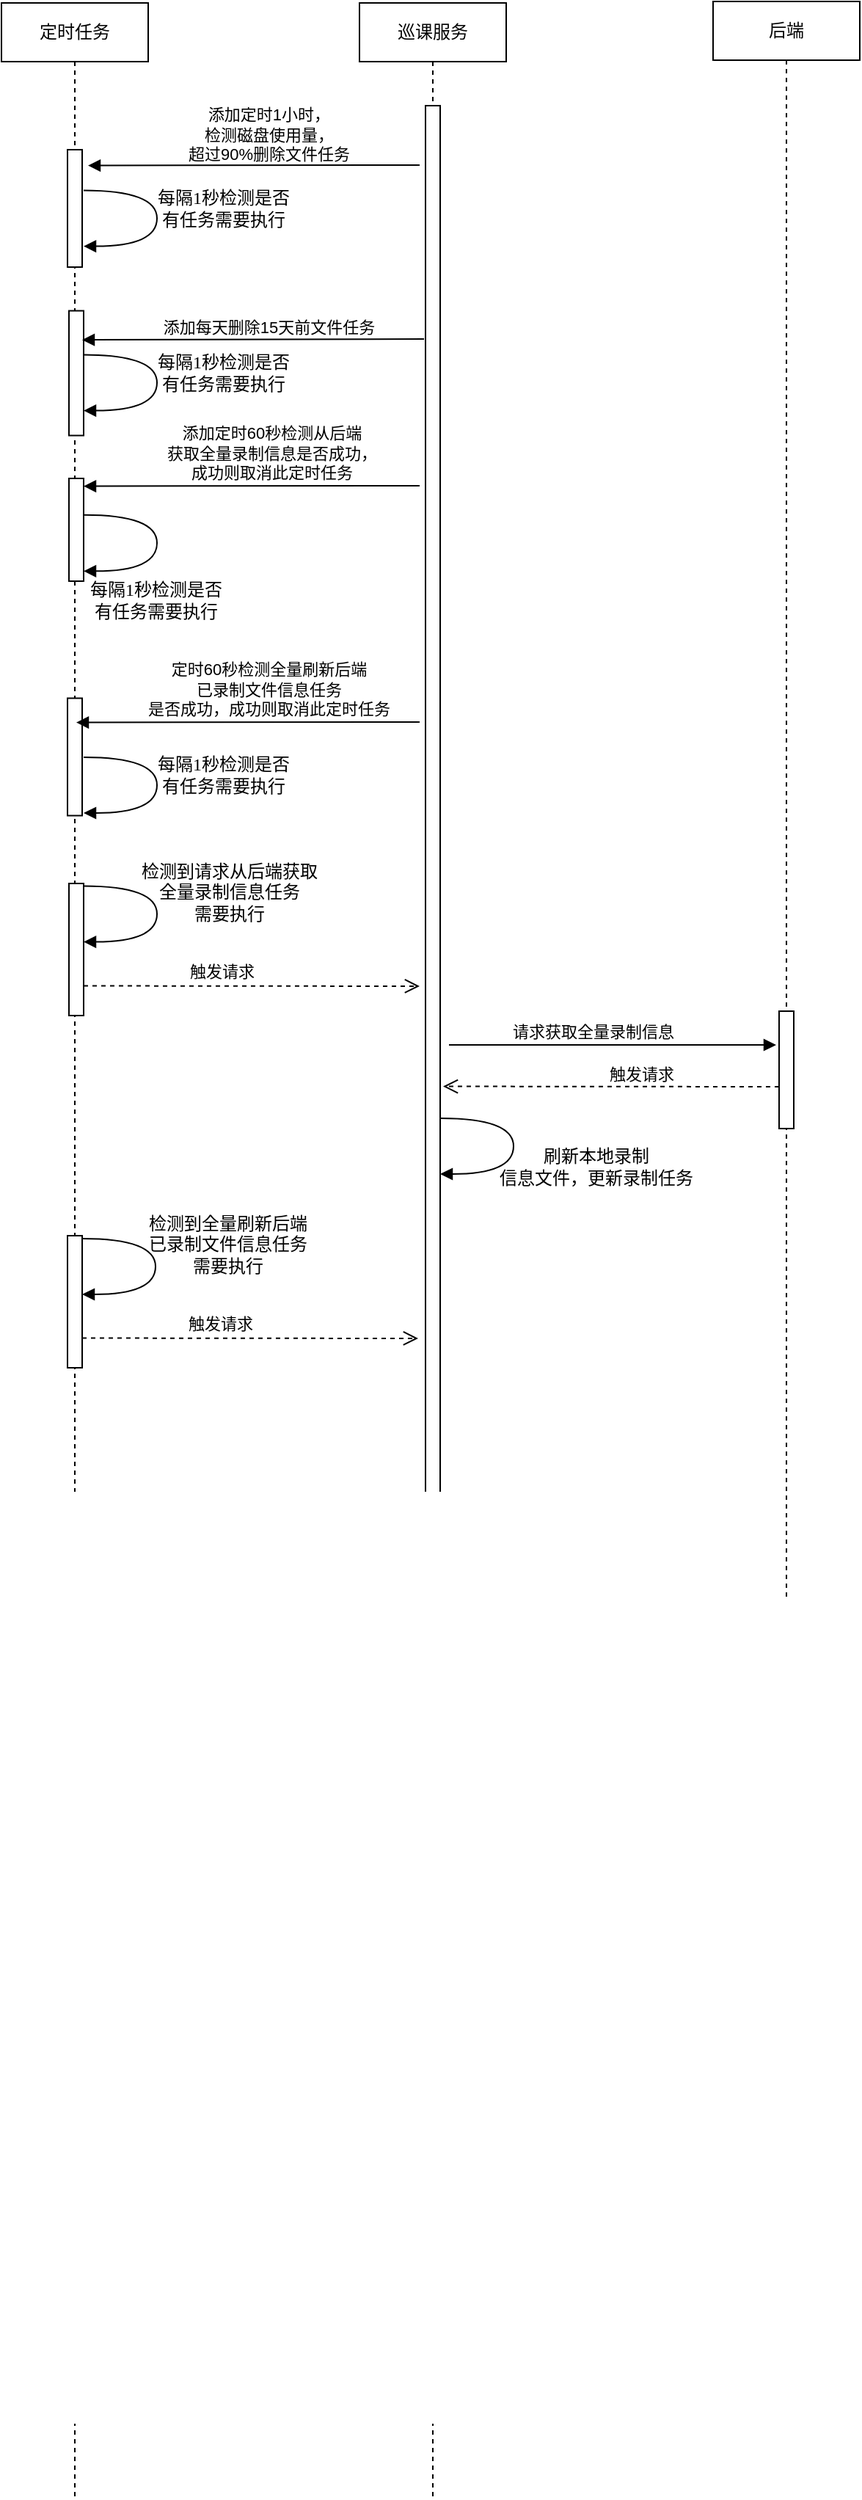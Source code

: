 <mxfile version="10.7.1" type="github"><diagram name="Page-1" id="13e1069c-82ec-6db2-03f1-153e76fe0fe0"><mxGraphModel dx="1038" dy="3942" grid="1" gridSize="10" guides="1" tooltips="1" connect="1" arrows="1" fold="1" page="1" pageScale="1" pageWidth="1100" pageHeight="850" background="#ffffff" math="0" shadow="0"><root><mxCell id="0"/><mxCell id="1" parent="0"/><mxCell id="mrcYyzupF4MPomptu69P-3" value="巡课服务" style="shape=umlLifeline;perimeter=lifelinePerimeter;whiteSpace=wrap;html=1;container=1;collapsible=0;recursiveResize=0;outlineConnect=0;" parent="1" vertex="1"><mxGeometry x="559" y="-2550" width="100" height="1700" as="geometry"/></mxCell><mxCell id="mrcYyzupF4MPomptu69P-4" value="" style="html=1;points=[];perimeter=orthogonalPerimeter;" parent="mrcYyzupF4MPomptu69P-3" vertex="1"><mxGeometry x="45" y="70" width="10" height="1500" as="geometry"/></mxCell><mxCell id="mrcYyzupF4MPomptu69P-5" value="定时任务" style="shape=umlLifeline;perimeter=lifelinePerimeter;whiteSpace=wrap;html=1;container=1;collapsible=0;recursiveResize=0;outlineConnect=0;" parent="1" vertex="1"><mxGeometry x="315" y="-2550" width="100" height="1700" as="geometry"/></mxCell><mxCell id="mrcYyzupF4MPomptu69P-7" value="" style="html=1;points=[];perimeter=orthogonalPerimeter;" parent="mrcYyzupF4MPomptu69P-5" vertex="1"><mxGeometry x="46" y="324" width="10" height="70" as="geometry"/></mxCell><mxCell id="mrcYyzupF4MPomptu69P-8" value="" style="html=1;points=[];perimeter=orthogonalPerimeter;" parent="mrcYyzupF4MPomptu69P-5" vertex="1"><mxGeometry x="46" y="600" width="10" height="90" as="geometry"/></mxCell><mxCell id="mrcYyzupF4MPomptu69P-10" value="" style="html=1;points=[];perimeter=orthogonalPerimeter;" parent="mrcYyzupF4MPomptu69P-5" vertex="1"><mxGeometry x="45" y="100" width="10" height="80" as="geometry"/></mxCell><mxCell id="mrcYyzupF4MPomptu69P-11" value="&lt;div&gt;每隔1秒检测是否&lt;/div&gt;&lt;div&gt;有任务需要执行&lt;/div&gt;" style="html=1;verticalAlign=bottom;endArrow=block;labelBackgroundColor=none;fontFamily=Verdana;fontSize=12;elbow=vertical;edgeStyle=orthogonalEdgeStyle;curved=1;entryX=1;entryY=0.286;entryPerimeter=0;" parent="mrcYyzupF4MPomptu69P-5" edge="1"><mxGeometry x="0.275" y="-46" relative="1" as="geometry"><mxPoint x="56" y="348.833" as="sourcePoint"/><mxPoint x="56" y="387.167" as="targetPoint"/><Array as="points"><mxPoint x="106" y="349"/><mxPoint x="106" y="387"/></Array><mxPoint x="45" y="37" as="offset"/></mxGeometry></mxCell><mxCell id="mrcYyzupF4MPomptu69P-45" value="" style="html=1;points=[];perimeter=orthogonalPerimeter;" parent="mrcYyzupF4MPomptu69P-5" vertex="1"><mxGeometry x="46" y="209.765" width="10" height="85" as="geometry"/></mxCell><mxCell id="mrcYyzupF4MPomptu69P-46" value="&lt;div&gt;每隔1秒检测是否&lt;/div&gt;&lt;div&gt;有任务需要执行&lt;/div&gt;" style="html=1;verticalAlign=bottom;endArrow=block;labelBackgroundColor=none;fontFamily=Verdana;fontSize=12;elbow=vertical;edgeStyle=orthogonalEdgeStyle;curved=1;entryX=1;entryY=0.286;entryPerimeter=0;" parent="mrcYyzupF4MPomptu69P-5" edge="1"><mxGeometry x="0.275" y="-46" relative="1" as="geometry"><mxPoint x="56" y="239.765" as="sourcePoint"/><mxPoint x="56" y="277.765" as="targetPoint"/><Array as="points"><mxPoint x="106" y="239.765"/><mxPoint x="106" y="277.765"/></Array><mxPoint x="45" y="37" as="offset"/></mxGeometry></mxCell><mxCell id="mrcYyzupF4MPomptu69P-35" value="" style="html=1;points=[];perimeter=orthogonalPerimeter;" parent="mrcYyzupF4MPomptu69P-5" vertex="1"><mxGeometry x="45" y="473.765" width="10" height="80" as="geometry"/></mxCell><mxCell id="mrcYyzupF4MPomptu69P-25" value="触发请求" style="html=1;verticalAlign=bottom;endArrow=open;dashed=1;endSize=8;" parent="1" edge="1"><mxGeometry x="-0.184" y="1" relative="1" as="geometry"><mxPoint x="371" y="-1880.235" as="sourcePoint"/><mxPoint x="600" y="-1880" as="targetPoint"/><Array as="points"/><mxPoint as="offset"/></mxGeometry></mxCell><mxCell id="mrcYyzupF4MPomptu69P-32" value="&lt;div&gt;添加定时60秒检测从后端&lt;/div&gt;&lt;div&gt;获取全量录制信息是否成功，&lt;/div&gt;&lt;div&gt;成功则取消此定时任务&lt;/div&gt;" style="html=1;verticalAlign=bottom;endArrow=block;" parent="1" edge="1"><mxGeometry x="-0.12" width="80" relative="1" as="geometry"><mxPoint x="600" y="-2221" as="sourcePoint"/><mxPoint x="371" y="-2220.735" as="targetPoint"/><mxPoint as="offset"/></mxGeometry></mxCell><mxCell id="mrcYyzupF4MPomptu69P-33" value="&lt;div&gt;每隔1秒检测是否&lt;/div&gt;&lt;div&gt;有任务需要执行&lt;/div&gt;" style="html=1;verticalAlign=bottom;endArrow=block;labelBackgroundColor=none;fontFamily=Verdana;fontSize=12;elbow=vertical;edgeStyle=orthogonalEdgeStyle;curved=1;entryX=1;entryY=0.286;entryPerimeter=0;" parent="1" edge="1"><mxGeometry x="0.275" y="-46" relative="1" as="geometry"><mxPoint x="371" y="-2422.235" as="sourcePoint"/><mxPoint x="371" y="-2384.235" as="targetPoint"/><Array as="points"><mxPoint x="421" y="-2422.235"/><mxPoint x="421" y="-2384.235"/></Array><mxPoint x="45" y="37" as="offset"/></mxGeometry></mxCell><mxCell id="mrcYyzupF4MPomptu69P-34" value="&lt;div&gt;检测到请求从后端获取&lt;/div&gt;&lt;div&gt;全量录制信息任务&lt;/div&gt;&lt;div&gt;需要执行&lt;br&gt;&lt;/div&gt;" style="html=1;verticalAlign=bottom;endArrow=block;labelBackgroundColor=none;fontFamily=Verdana;fontSize=12;elbow=vertical;edgeStyle=orthogonalEdgeStyle;curved=1;entryX=1;entryY=0.286;entryPerimeter=0;" parent="1" edge="1"><mxGeometry x="0.275" y="-50" relative="1" as="geometry"><mxPoint x="371" y="-1948.235" as="sourcePoint"/><mxPoint x="371" y="-1910.235" as="targetPoint"/><Array as="points"><mxPoint x="421" y="-1948.235"/><mxPoint x="421" y="-1910.235"/></Array><mxPoint x="49" y="40" as="offset"/></mxGeometry></mxCell><mxCell id="mrcYyzupF4MPomptu69P-44" value="&lt;div&gt;添加定时1小时，&lt;/div&gt;&lt;div&gt;检测磁盘使用量，&lt;/div&gt;&lt;div&gt;超过90%删除文件任务&lt;/div&gt;" style="html=1;verticalAlign=bottom;endArrow=block;exitX=-0.4;exitY=0.027;exitDx=0;exitDy=0;exitPerimeter=0;" parent="1" source="mrcYyzupF4MPomptu69P-4" edge="1"><mxGeometry x="-0.084" y="1" width="80" relative="1" as="geometry"><mxPoint x="537" y="-2439.235" as="sourcePoint"/><mxPoint x="374" y="-2439.235" as="targetPoint"/><mxPoint as="offset"/></mxGeometry></mxCell><mxCell id="mrcYyzupF4MPomptu69P-49" value="后端" style="shape=umlLifeline;perimeter=lifelinePerimeter;whiteSpace=wrap;html=1;container=1;collapsible=0;recursiveResize=0;outlineConnect=0;" parent="1" vertex="1"><mxGeometry x="800" y="-2551" width="100" height="1090" as="geometry"/></mxCell><mxCell id="mrcYyzupF4MPomptu69P-52" value="" style="html=1;points=[];perimeter=orthogonalPerimeter;" parent="mrcYyzupF4MPomptu69P-49" vertex="1"><mxGeometry x="45" y="688" width="10" height="80" as="geometry"/></mxCell><mxCell id="mrcYyzupF4MPomptu69P-47" value="&lt;div&gt;添加每天删除15天前文件任务&lt;/div&gt;" style="html=1;verticalAlign=bottom;endArrow=block;entryX=0.9;entryY=0.233;entryDx=0;entryDy=0;entryPerimeter=0;exitX=-0.1;exitY=0.106;exitDx=0;exitDy=0;exitPerimeter=0;" parent="1" source="mrcYyzupF4MPomptu69P-4" target="mrcYyzupF4MPomptu69P-45" edge="1"><mxGeometry x="-0.084" y="1" width="80" relative="1" as="geometry"><mxPoint x="538" y="-2320.235" as="sourcePoint"/><mxPoint x="383" y="-2324.235" as="targetPoint"/><mxPoint as="offset"/></mxGeometry></mxCell><mxCell id="mrcYyzupF4MPomptu69P-50" value="&lt;div&gt;定时60秒检测全量刷新后端&lt;/div&gt;&lt;div&gt;已录制文件信息任务&lt;/div&gt;&lt;div&gt;是否成功，成功则取消此定时任务&lt;br&gt;&lt;/div&gt;" style="html=1;verticalAlign=bottom;endArrow=block;" parent="1" edge="1"><mxGeometry x="-0.12" width="80" relative="1" as="geometry"><mxPoint x="600" y="-2060" as="sourcePoint"/><mxPoint x="366" y="-2059.735" as="targetPoint"/><mxPoint as="offset"/></mxGeometry></mxCell><mxCell id="mrcYyzupF4MPomptu69P-51" value="&lt;div&gt;每隔1秒检测是否&lt;/div&gt;&lt;div&gt;有任务需要执行&lt;/div&gt;" style="html=1;verticalAlign=bottom;endArrow=block;labelBackgroundColor=none;fontFamily=Verdana;fontSize=12;elbow=vertical;edgeStyle=orthogonalEdgeStyle;curved=1;entryX=1;entryY=0.286;entryPerimeter=0;" parent="1" edge="1"><mxGeometry x="0.275" y="-46" relative="1" as="geometry"><mxPoint x="371" y="-2036" as="sourcePoint"/><mxPoint x="371" y="-1998" as="targetPoint"/><Array as="points"><mxPoint x="421" y="-2036"/><mxPoint x="421" y="-1998"/></Array><mxPoint x="45" y="37" as="offset"/></mxGeometry></mxCell><mxCell id="BQ8IsQTFF4wp2aQPPh-4-1" value="请求获取全量录制信息" style="html=1;verticalAlign=bottom;endArrow=block;" edge="1" parent="1"><mxGeometry x="-0.12" width="80" relative="1" as="geometry"><mxPoint x="620" y="-1840" as="sourcePoint"/><mxPoint x="843" y="-1840" as="targetPoint"/><mxPoint as="offset"/></mxGeometry></mxCell><mxCell id="BQ8IsQTFF4wp2aQPPh-4-2" value="触发请求" style="html=1;verticalAlign=bottom;endArrow=open;dashed=1;endSize=8;" edge="1" parent="1"><mxGeometry x="-0.184" y="1" relative="1" as="geometry"><mxPoint x="845" y="-1811.5" as="sourcePoint"/><mxPoint x="616" y="-1811.735" as="targetPoint"/><Array as="points"/><mxPoint as="offset"/></mxGeometry></mxCell><mxCell id="BQ8IsQTFF4wp2aQPPh-4-3" value="&lt;div&gt;刷新本地录制&lt;/div&gt;&lt;div&gt;信息文件，更新录制任务&lt;/div&gt;" style="html=1;verticalAlign=bottom;endArrow=block;labelBackgroundColor=none;fontFamily=Verdana;fontSize=12;elbow=vertical;edgeStyle=orthogonalEdgeStyle;curved=1;entryX=1;entryY=0.286;entryPerimeter=0;" edge="1" parent="1"><mxGeometry x="0.275" y="57" relative="1" as="geometry"><mxPoint x="614" y="-1790" as="sourcePoint"/><mxPoint x="614" y="-1752" as="targetPoint"/><Array as="points"><mxPoint x="664" y="-1790.235"/><mxPoint x="664" y="-1752.235"/></Array><mxPoint x="56" y="-45" as="offset"/></mxGeometry></mxCell><mxCell id="BQ8IsQTFF4wp2aQPPh-4-4" value="" style="html=1;points=[];perimeter=orthogonalPerimeter;" vertex="1" parent="1"><mxGeometry x="360" y="-1710" width="10" height="90" as="geometry"/></mxCell><mxCell id="BQ8IsQTFF4wp2aQPPh-4-5" value="触发请求" style="html=1;verticalAlign=bottom;endArrow=open;dashed=1;endSize=8;" edge="1" parent="1"><mxGeometry x="-0.184" y="1" relative="1" as="geometry"><mxPoint x="370" y="-1640.235" as="sourcePoint"/><mxPoint x="599" y="-1640" as="targetPoint"/><Array as="points"/><mxPoint as="offset"/></mxGeometry></mxCell><mxCell id="BQ8IsQTFF4wp2aQPPh-4-6" value="&lt;div&gt;检测到全量刷新后端&lt;div&gt;已录制文件信息任务&lt;/div&gt;&lt;/div&gt;&lt;div&gt;需要执行&lt;br&gt;&lt;/div&gt;" style="html=1;verticalAlign=bottom;endArrow=block;labelBackgroundColor=none;fontFamily=Verdana;fontSize=12;elbow=vertical;edgeStyle=orthogonalEdgeStyle;curved=1;entryX=1;entryY=0.286;entryPerimeter=0;" edge="1" parent="1"><mxGeometry x="0.275" y="-50" relative="1" as="geometry"><mxPoint x="370" y="-1708" as="sourcePoint"/><mxPoint x="370" y="-1670" as="targetPoint"/><Array as="points"><mxPoint x="420" y="-1708.235"/><mxPoint x="420" y="-1670.235"/></Array><mxPoint x="49" y="40" as="offset"/></mxGeometry></mxCell></root></mxGraphModel></diagram></mxfile>